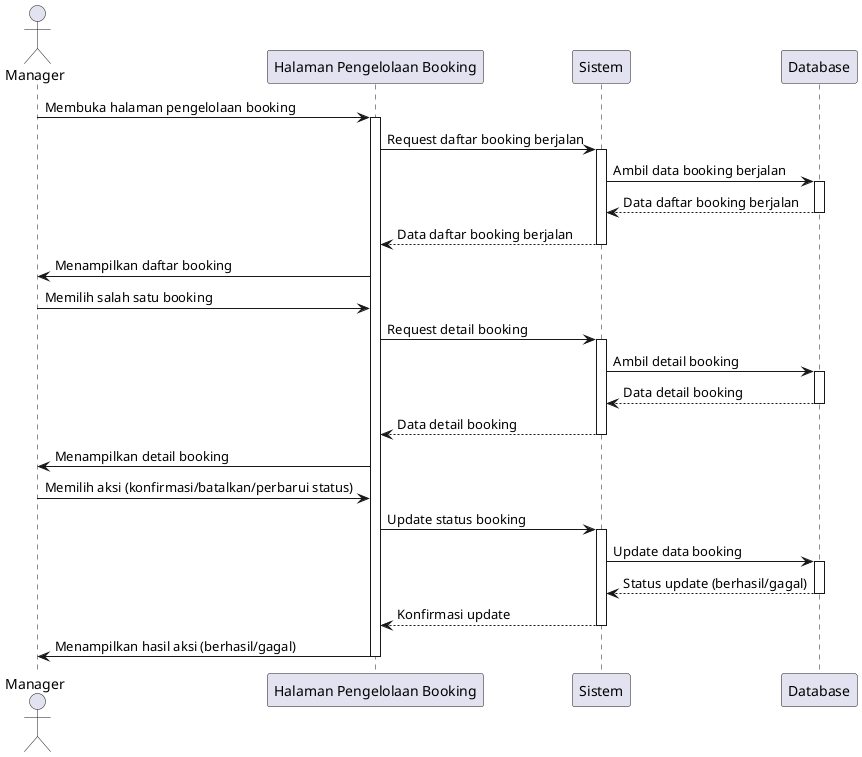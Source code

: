 @startuml
actor Manager
participant "Halaman Pengelolaan Booking" as BookingPage
participant "Sistem" as System
participant "Database" as DB

Manager -> BookingPage : Membuka halaman pengelolaan booking
activate BookingPage
BookingPage -> System : Request daftar booking berjalan
activate System
System -> DB : Ambil data booking berjalan
activate DB
DB --> System : Data daftar booking berjalan
deactivate DB
System --> BookingPage : Data daftar booking berjalan
deactivate System
BookingPage -> Manager : Menampilkan daftar booking

Manager -> BookingPage : Memilih salah satu booking
BookingPage -> System : Request detail booking
activate System
System -> DB : Ambil detail booking
activate DB
DB --> System : Data detail booking
deactivate DB
System --> BookingPage : Data detail booking
deactivate System
BookingPage -> Manager : Menampilkan detail booking

Manager -> BookingPage : Memilih aksi (konfirmasi/batalkan/perbarui status)
BookingPage -> System : Update status booking
activate System
System -> DB : Update data booking
activate DB
DB --> System : Status update (berhasil/gagal)
deactivate DB
System --> BookingPage : Konfirmasi update
deactivate System
BookingPage -> Manager : Menampilkan hasil aksi (berhasil/gagal)
deactivate BookingPage

@enduml
